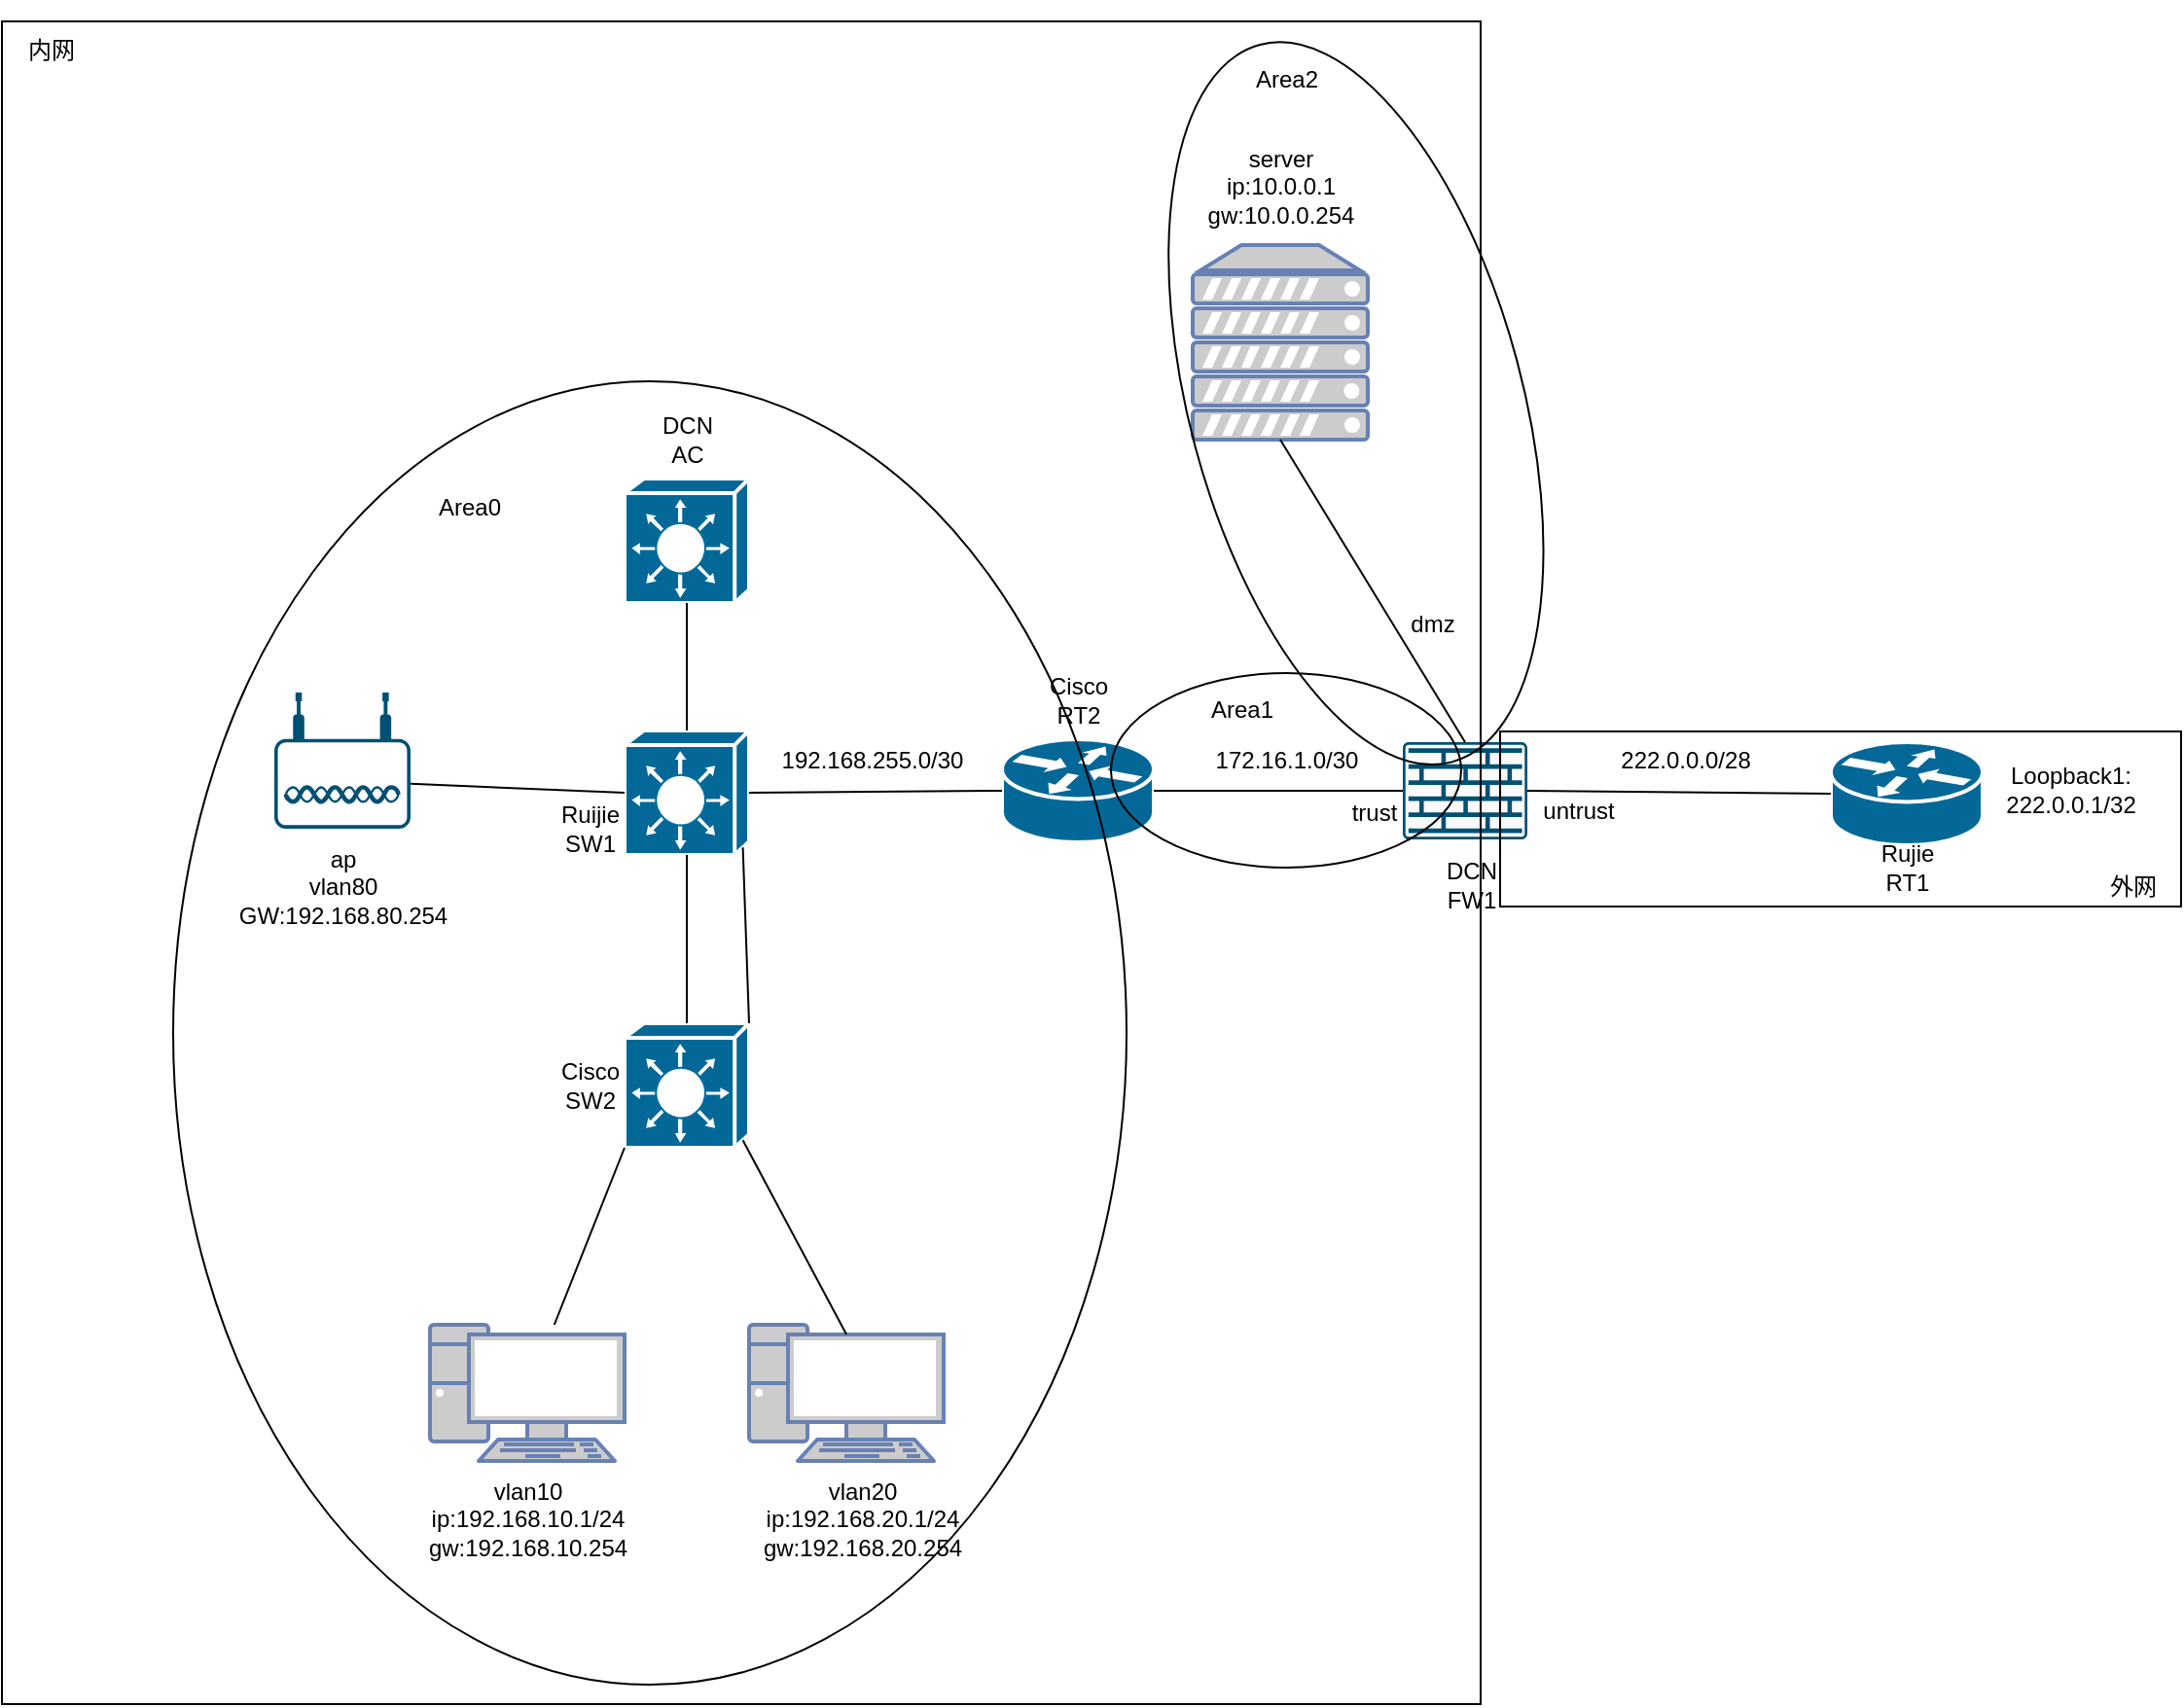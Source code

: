 <mxfile version="20.5.2" type="github">
  <diagram id="d-QRqn-cE3PL8st6uLge" name="Page-1">
    <mxGraphModel dx="1745" dy="1701" grid="1" gridSize="10" guides="1" tooltips="1" connect="1" arrows="1" fold="1" page="1" pageScale="1" pageWidth="850" pageHeight="1100" math="0" shadow="0">
      <root>
        <mxCell id="0" />
        <mxCell id="1" parent="0" />
        <mxCell id="SfHWrH0kfOZiKag9WELy-1" value="" style="shape=mxgraph.cisco.routers.router;sketch=0;html=1;pointerEvents=1;dashed=0;fillColor=#036897;strokeColor=#ffffff;strokeWidth=2;verticalLabelPosition=bottom;verticalAlign=top;align=center;outlineConnect=0;" parent="1" vertex="1">
          <mxGeometry x="720" y="215.5" width="78" height="53" as="geometry" />
        </mxCell>
        <mxCell id="SfHWrH0kfOZiKag9WELy-3" value="" style="shape=mxgraph.cisco.switches.layer_3_switch;sketch=0;html=1;pointerEvents=1;dashed=0;fillColor=#036897;strokeColor=#ffffff;strokeWidth=2;verticalLabelPosition=bottom;verticalAlign=top;align=center;outlineConnect=0;" parent="1" vertex="1">
          <mxGeometry x="100" y="209.5" width="64" height="64" as="geometry" />
        </mxCell>
        <mxCell id="SfHWrH0kfOZiKag9WELy-4" value="" style="shape=mxgraph.cisco.switches.layer_3_switch;sketch=0;html=1;pointerEvents=1;dashed=0;fillColor=#036897;strokeColor=#ffffff;strokeWidth=2;verticalLabelPosition=bottom;verticalAlign=top;align=center;outlineConnect=0;" parent="1" vertex="1">
          <mxGeometry x="100" y="360" width="64" height="64" as="geometry" />
        </mxCell>
        <mxCell id="SfHWrH0kfOZiKag9WELy-5" value="" style="sketch=0;points=[[0.015,0.015,0],[0.985,0.015,0],[0.985,0.985,0],[0.015,0.985,0],[0.25,0,0],[0.5,0,0],[0.75,0,0],[1,0.25,0],[1,0.5,0],[1,0.75,0],[0.75,1,0],[0.5,1,0],[0.25,1,0],[0,0.75,0],[0,0.5,0],[0,0.25,0]];verticalLabelPosition=bottom;html=1;verticalAlign=top;aspect=fixed;align=center;pointerEvents=1;shape=mxgraph.cisco19.rect;prIcon=firewall;fillColor=#FAFAFA;strokeColor=#005073;" parent="1" vertex="1">
          <mxGeometry x="500" y="215.5" width="64" height="50" as="geometry" />
        </mxCell>
        <mxCell id="SfHWrH0kfOZiKag9WELy-6" value="" style="shape=mxgraph.cisco.switches.layer_3_switch;sketch=0;html=1;pointerEvents=1;dashed=0;fillColor=#036897;strokeColor=#ffffff;strokeWidth=2;verticalLabelPosition=bottom;verticalAlign=top;align=center;outlineConnect=0;" parent="1" vertex="1">
          <mxGeometry x="100" y="80" width="64" height="64" as="geometry" />
        </mxCell>
        <mxCell id="SfHWrH0kfOZiKag9WELy-7" value="" style="points=[[0.03,0.36,0],[0.18,0,0],[0.5,0.34,0],[0.82,0,0],[0.97,0.36,0],[1,0.67,0],[0.975,0.975,0],[0.5,1,0],[0.025,0.975,0],[0,0.67,0]];verticalLabelPosition=bottom;sketch=0;html=1;verticalAlign=top;aspect=fixed;align=center;pointerEvents=1;shape=mxgraph.cisco19.wireless_access_point;fillColor=#005073;strokeColor=none;" parent="1" vertex="1">
          <mxGeometry x="-80" y="190" width="70" height="70" as="geometry" />
        </mxCell>
        <mxCell id="SfHWrH0kfOZiKag9WELy-8" value="" style="shape=mxgraph.cisco.routers.router;sketch=0;html=1;pointerEvents=1;dashed=0;fillColor=#036897;strokeColor=#ffffff;strokeWidth=2;verticalLabelPosition=bottom;verticalAlign=top;align=center;outlineConnect=0;" parent="1" vertex="1">
          <mxGeometry x="294" y="214" width="78" height="53" as="geometry" />
        </mxCell>
        <mxCell id="SfHWrH0kfOZiKag9WELy-12" value="" style="fontColor=#0066CC;verticalAlign=top;verticalLabelPosition=bottom;labelPosition=center;align=center;html=1;outlineConnect=0;fillColor=#CCCCCC;strokeColor=#6881B3;gradientColor=none;gradientDirection=north;strokeWidth=2;shape=mxgraph.networks.pc;" parent="1" vertex="1">
          <mxGeometry x="164" y="515" width="100" height="70" as="geometry" />
        </mxCell>
        <mxCell id="SfHWrH0kfOZiKag9WELy-13" value="" style="fontColor=#0066CC;verticalAlign=top;verticalLabelPosition=bottom;labelPosition=center;align=center;html=1;outlineConnect=0;fillColor=#CCCCCC;strokeColor=#6881B3;gradientColor=none;gradientDirection=north;strokeWidth=2;shape=mxgraph.networks.pc;" parent="1" vertex="1">
          <mxGeometry y="515" width="100" height="70" as="geometry" />
        </mxCell>
        <mxCell id="SfHWrH0kfOZiKag9WELy-14" value="" style="fontColor=#0066CC;verticalAlign=top;verticalLabelPosition=bottom;labelPosition=center;align=center;html=1;outlineConnect=0;fillColor=#CCCCCC;strokeColor=#6881B3;gradientColor=none;gradientDirection=north;strokeWidth=2;shape=mxgraph.networks.server;" parent="1" vertex="1">
          <mxGeometry x="392" y="-40" width="90" height="100" as="geometry" />
        </mxCell>
        <mxCell id="SfHWrH0kfOZiKag9WELy-15" value="" style="endArrow=none;html=1;rounded=0;entryX=1;entryY=0.5;entryDx=0;entryDy=0;entryPerimeter=0;exitX=0;exitY=0.5;exitDx=0;exitDy=0;exitPerimeter=0;" parent="1" source="SfHWrH0kfOZiKag9WELy-1" target="SfHWrH0kfOZiKag9WELy-5" edge="1">
          <mxGeometry width="50" height="50" relative="1" as="geometry">
            <mxPoint x="710" y="241" as="sourcePoint" />
            <mxPoint x="450" y="270" as="targetPoint" />
          </mxGeometry>
        </mxCell>
        <mxCell id="SfHWrH0kfOZiKag9WELy-16" value="" style="endArrow=none;html=1;rounded=0;entryX=1;entryY=0.5;entryDx=0;entryDy=0;entryPerimeter=0;exitX=0;exitY=0.5;exitDx=0;exitDy=0;exitPerimeter=0;" parent="1" source="SfHWrH0kfOZiKag9WELy-5" target="SfHWrH0kfOZiKag9WELy-8" edge="1">
          <mxGeometry width="50" height="50" relative="1" as="geometry">
            <mxPoint x="400" y="320" as="sourcePoint" />
            <mxPoint x="450" y="270" as="targetPoint" />
          </mxGeometry>
        </mxCell>
        <mxCell id="SfHWrH0kfOZiKag9WELy-17" value="" style="endArrow=none;html=1;rounded=0;entryX=1;entryY=0.5;entryDx=0;entryDy=0;entryPerimeter=0;exitX=0;exitY=0.5;exitDx=0;exitDy=0;exitPerimeter=0;" parent="1" source="SfHWrH0kfOZiKag9WELy-8" target="SfHWrH0kfOZiKag9WELy-3" edge="1">
          <mxGeometry width="50" height="50" relative="1" as="geometry">
            <mxPoint x="400" y="320" as="sourcePoint" />
            <mxPoint x="450" y="270" as="targetPoint" />
          </mxGeometry>
        </mxCell>
        <mxCell id="SfHWrH0kfOZiKag9WELy-18" value="" style="endArrow=none;html=1;rounded=0;entryX=0.5;entryY=1;entryDx=0;entryDy=0;entryPerimeter=0;exitX=0.5;exitY=0;exitDx=0;exitDy=0;exitPerimeter=0;" parent="1" source="SfHWrH0kfOZiKag9WELy-4" target="SfHWrH0kfOZiKag9WELy-3" edge="1">
          <mxGeometry width="50" height="50" relative="1" as="geometry">
            <mxPoint x="400" y="320" as="sourcePoint" />
            <mxPoint x="450" y="270" as="targetPoint" />
          </mxGeometry>
        </mxCell>
        <mxCell id="SfHWrH0kfOZiKag9WELy-19" value="" style="endArrow=none;html=1;rounded=0;exitX=0.5;exitY=0;exitDx=0;exitDy=0;exitPerimeter=0;" parent="1" source="SfHWrH0kfOZiKag9WELy-3" target="SfHWrH0kfOZiKag9WELy-6" edge="1">
          <mxGeometry width="50" height="50" relative="1" as="geometry">
            <mxPoint x="400" y="320" as="sourcePoint" />
            <mxPoint x="450" y="270" as="targetPoint" />
          </mxGeometry>
        </mxCell>
        <mxCell id="SfHWrH0kfOZiKag9WELy-20" value="" style="endArrow=none;html=1;rounded=0;entryX=0;entryY=1;entryDx=0;entryDy=0;entryPerimeter=0;" parent="1" source="SfHWrH0kfOZiKag9WELy-13" target="SfHWrH0kfOZiKag9WELy-4" edge="1">
          <mxGeometry width="50" height="50" relative="1" as="geometry">
            <mxPoint x="400" y="320" as="sourcePoint" />
            <mxPoint x="450" y="270" as="targetPoint" />
          </mxGeometry>
        </mxCell>
        <mxCell id="SfHWrH0kfOZiKag9WELy-21" value="" style="endArrow=none;html=1;rounded=0;entryX=0.95;entryY=0.94;entryDx=0;entryDy=0;entryPerimeter=0;exitX=0.5;exitY=0.07;exitDx=0;exitDy=0;exitPerimeter=0;" parent="1" source="SfHWrH0kfOZiKag9WELy-12" target="SfHWrH0kfOZiKag9WELy-4" edge="1">
          <mxGeometry width="50" height="50" relative="1" as="geometry">
            <mxPoint x="400" y="320" as="sourcePoint" />
            <mxPoint x="450" y="270" as="targetPoint" />
          </mxGeometry>
        </mxCell>
        <mxCell id="SfHWrH0kfOZiKag9WELy-22" value="" style="endArrow=none;html=1;rounded=0;exitX=1;exitY=0;exitDx=0;exitDy=0;exitPerimeter=0;entryX=0.95;entryY=0.94;entryDx=0;entryDy=0;entryPerimeter=0;" parent="1" source="SfHWrH0kfOZiKag9WELy-4" target="SfHWrH0kfOZiKag9WELy-3" edge="1">
          <mxGeometry width="50" height="50" relative="1" as="geometry">
            <mxPoint x="400" y="320" as="sourcePoint" />
            <mxPoint x="450" y="270" as="targetPoint" />
          </mxGeometry>
        </mxCell>
        <mxCell id="SfHWrH0kfOZiKag9WELy-25" value="" style="endArrow=none;html=1;rounded=0;entryX=1;entryY=0.67;entryDx=0;entryDy=0;entryPerimeter=0;exitX=0;exitY=0.5;exitDx=0;exitDy=0;exitPerimeter=0;" parent="1" source="SfHWrH0kfOZiKag9WELy-3" target="SfHWrH0kfOZiKag9WELy-7" edge="1">
          <mxGeometry width="50" height="50" relative="1" as="geometry">
            <mxPoint x="400" y="320" as="sourcePoint" />
            <mxPoint x="450" y="270" as="targetPoint" />
          </mxGeometry>
        </mxCell>
        <mxCell id="SfHWrH0kfOZiKag9WELy-26" value="Rujie&lt;br&gt;RT1" style="text;html=1;align=center;verticalAlign=middle;resizable=0;points=[];autosize=1;strokeColor=none;fillColor=none;" parent="1" vertex="1">
          <mxGeometry x="734" y="260" width="50" height="40" as="geometry" />
        </mxCell>
        <mxCell id="SfHWrH0kfOZiKag9WELy-27" value="Cisco&lt;br&gt;RT2" style="text;html=1;align=center;verticalAlign=middle;resizable=0;points=[];autosize=1;strokeColor=none;fillColor=none;" parent="1" vertex="1">
          <mxGeometry x="308" y="174" width="50" height="40" as="geometry" />
        </mxCell>
        <mxCell id="SfHWrH0kfOZiKag9WELy-28" value="DCN&lt;br&gt;AC" style="text;html=1;align=center;verticalAlign=middle;resizable=0;points=[];autosize=1;strokeColor=none;fillColor=none;" parent="1" vertex="1">
          <mxGeometry x="107" y="40" width="50" height="40" as="geometry" />
        </mxCell>
        <mxCell id="SfHWrH0kfOZiKag9WELy-29" value="Ruijie&lt;br&gt;SW1" style="text;html=1;align=center;verticalAlign=middle;resizable=0;points=[];autosize=1;strokeColor=none;fillColor=none;" parent="1" vertex="1">
          <mxGeometry x="57" y="240" width="50" height="40" as="geometry" />
        </mxCell>
        <mxCell id="SfHWrH0kfOZiKag9WELy-30" value="Cisco&lt;br&gt;SW2" style="text;html=1;align=center;verticalAlign=middle;resizable=0;points=[];autosize=1;strokeColor=none;fillColor=none;" parent="1" vertex="1">
          <mxGeometry x="57" y="372" width="50" height="40" as="geometry" />
        </mxCell>
        <mxCell id="SfHWrH0kfOZiKag9WELy-31" value="DCN&lt;br&gt;FW1" style="text;html=1;align=center;verticalAlign=middle;resizable=0;points=[];autosize=1;strokeColor=none;fillColor=none;" parent="1" vertex="1">
          <mxGeometry x="510" y="268.5" width="50" height="40" as="geometry" />
        </mxCell>
        <mxCell id="SfHWrH0kfOZiKag9WELy-32" value="server&lt;br&gt;ip:10.0.0.1&lt;br&gt;gw:10.0.0.254" style="text;html=1;align=center;verticalAlign=middle;resizable=0;points=[];autosize=1;strokeColor=none;fillColor=none;" parent="1" vertex="1">
          <mxGeometry x="387" y="-100" width="100" height="60" as="geometry" />
        </mxCell>
        <mxCell id="SfHWrH0kfOZiKag9WELy-33" value="vlan10&lt;br&gt;ip:192.168.10.1/24&lt;br&gt;gw:192.168.10.254" style="text;html=1;align=center;verticalAlign=middle;resizable=0;points=[];autosize=1;strokeColor=none;fillColor=none;" parent="1" vertex="1">
          <mxGeometry x="-15" y="585" width="130" height="60" as="geometry" />
        </mxCell>
        <mxCell id="SfHWrH0kfOZiKag9WELy-34" value="vlan20&lt;br&gt;ip:192.168.20.1/24&lt;br&gt;gw:192.168.20.254" style="text;html=1;align=center;verticalAlign=middle;resizable=0;points=[];autosize=1;strokeColor=none;fillColor=none;" parent="1" vertex="1">
          <mxGeometry x="157" y="585" width="130" height="60" as="geometry" />
        </mxCell>
        <mxCell id="SfHWrH0kfOZiKag9WELy-35" value="Loopback1:&lt;br&gt;222.0.0.1/32" style="text;html=1;align=center;verticalAlign=middle;resizable=0;points=[];autosize=1;strokeColor=none;fillColor=none;" parent="1" vertex="1">
          <mxGeometry x="798" y="220" width="90" height="40" as="geometry" />
        </mxCell>
        <mxCell id="SfHWrH0kfOZiKag9WELy-36" value="172.16.1.0/30" style="text;html=1;align=center;verticalAlign=middle;resizable=0;points=[];autosize=1;strokeColor=none;fillColor=none;" parent="1" vertex="1">
          <mxGeometry x="390" y="210" width="100" height="30" as="geometry" />
        </mxCell>
        <mxCell id="SfHWrH0kfOZiKag9WELy-37" value="192.168.255.0/30" style="text;html=1;align=center;verticalAlign=middle;resizable=0;points=[];autosize=1;strokeColor=none;fillColor=none;" parent="1" vertex="1">
          <mxGeometry x="167" y="209.5" width="120" height="30" as="geometry" />
        </mxCell>
        <mxCell id="SfHWrH0kfOZiKag9WELy-38" value="ap&lt;br&gt;vlan80&lt;br&gt;GW:192.168.80.254" style="text;html=1;align=center;verticalAlign=middle;resizable=0;points=[];autosize=1;strokeColor=none;fillColor=none;" parent="1" vertex="1">
          <mxGeometry x="-110" y="260" width="130" height="60" as="geometry" />
        </mxCell>
        <mxCell id="SfHWrH0kfOZiKag9WELy-39" value="222.0.0.0/28" style="text;html=1;align=center;verticalAlign=middle;resizable=0;points=[];autosize=1;strokeColor=none;fillColor=none;" parent="1" vertex="1">
          <mxGeometry x="600" y="210" width="90" height="30" as="geometry" />
        </mxCell>
        <mxCell id="SfHWrH0kfOZiKag9WELy-43" value="" style="ellipse;whiteSpace=wrap;html=1;fillColor=none;" parent="1" vertex="1">
          <mxGeometry x="-132" y="30" width="490" height="670" as="geometry" />
        </mxCell>
        <mxCell id="SfHWrH0kfOZiKag9WELy-44" value="Area0" style="text;html=1;align=center;verticalAlign=middle;resizable=0;points=[];autosize=1;strokeColor=none;fillColor=none;" parent="1" vertex="1">
          <mxGeometry x="-10" y="80" width="60" height="30" as="geometry" />
        </mxCell>
        <mxCell id="SfHWrH0kfOZiKag9WELy-45" value="" style="ellipse;whiteSpace=wrap;html=1;fillColor=none;" parent="1" vertex="1">
          <mxGeometry x="350" y="180" width="180" height="100" as="geometry" />
        </mxCell>
        <mxCell id="SfHWrH0kfOZiKag9WELy-47" value="" style="endArrow=none;html=1;rounded=0;entryX=0.5;entryY=1;entryDx=0;entryDy=0;entryPerimeter=0;exitX=0.5;exitY=0;exitDx=0;exitDy=0;exitPerimeter=0;" parent="1" source="SfHWrH0kfOZiKag9WELy-5" target="SfHWrH0kfOZiKag9WELy-14" edge="1">
          <mxGeometry width="50" height="50" relative="1" as="geometry">
            <mxPoint x="310" y="370" as="sourcePoint" />
            <mxPoint x="360" y="320" as="targetPoint" />
          </mxGeometry>
        </mxCell>
        <mxCell id="SfHWrH0kfOZiKag9WELy-48" value="" style="ellipse;whiteSpace=wrap;html=1;fillColor=none;direction=south;rotation=75;" parent="1" vertex="1">
          <mxGeometry x="285.1" y="-44.25" width="381.68" height="171.18" as="geometry" />
        </mxCell>
        <mxCell id="SfHWrH0kfOZiKag9WELy-49" value="Area2" style="text;html=1;align=center;verticalAlign=middle;resizable=0;points=[];autosize=1;strokeColor=none;fillColor=none;" parent="1" vertex="1">
          <mxGeometry x="410" y="-140" width="60" height="30" as="geometry" />
        </mxCell>
        <mxCell id="SfHWrH0kfOZiKag9WELy-50" value="Area1" style="text;html=1;align=center;verticalAlign=middle;resizable=0;points=[];autosize=1;strokeColor=none;fillColor=none;" parent="1" vertex="1">
          <mxGeometry x="387" y="184" width="60" height="30" as="geometry" />
        </mxCell>
        <mxCell id="SfHWrH0kfOZiKag9WELy-51" value="" style="rounded=0;whiteSpace=wrap;html=1;fillColor=none;" parent="1" vertex="1">
          <mxGeometry x="-220" y="-155" width="760" height="865" as="geometry" />
        </mxCell>
        <mxCell id="SfHWrH0kfOZiKag9WELy-52" value="内网" style="text;html=1;align=center;verticalAlign=middle;resizable=0;points=[];autosize=1;strokeColor=none;fillColor=none;" parent="1" vertex="1">
          <mxGeometry x="-220" y="-155" width="50" height="30" as="geometry" />
        </mxCell>
        <mxCell id="SfHWrH0kfOZiKag9WELy-53" value="" style="whiteSpace=wrap;html=1;fillColor=none;" parent="1" vertex="1">
          <mxGeometry x="550" y="210" width="350" height="90" as="geometry" />
        </mxCell>
        <mxCell id="SfHWrH0kfOZiKag9WELy-54" value="外网" style="text;html=1;align=center;verticalAlign=middle;resizable=0;points=[];autosize=1;strokeColor=none;fillColor=none;" parent="1" vertex="1">
          <mxGeometry x="850" y="275" width="50" height="30" as="geometry" />
        </mxCell>
        <mxCell id="SCdmjNHXcrc2PZifW2Lx-1" value="trust" style="text;html=1;align=center;verticalAlign=middle;resizable=0;points=[];autosize=1;strokeColor=none;fillColor=none;" vertex="1" parent="1">
          <mxGeometry x="460" y="237" width="50" height="30" as="geometry" />
        </mxCell>
        <mxCell id="SCdmjNHXcrc2PZifW2Lx-2" value="untrust" style="text;html=1;align=center;verticalAlign=middle;resizable=0;points=[];autosize=1;strokeColor=none;fillColor=none;" vertex="1" parent="1">
          <mxGeometry x="560" y="235.5" width="60" height="30" as="geometry" />
        </mxCell>
        <mxCell id="SCdmjNHXcrc2PZifW2Lx-3" value="dmz" style="text;html=1;align=center;verticalAlign=middle;resizable=0;points=[];autosize=1;strokeColor=none;fillColor=none;" vertex="1" parent="1">
          <mxGeometry x="490" y="140" width="50" height="30" as="geometry" />
        </mxCell>
      </root>
    </mxGraphModel>
  </diagram>
</mxfile>

